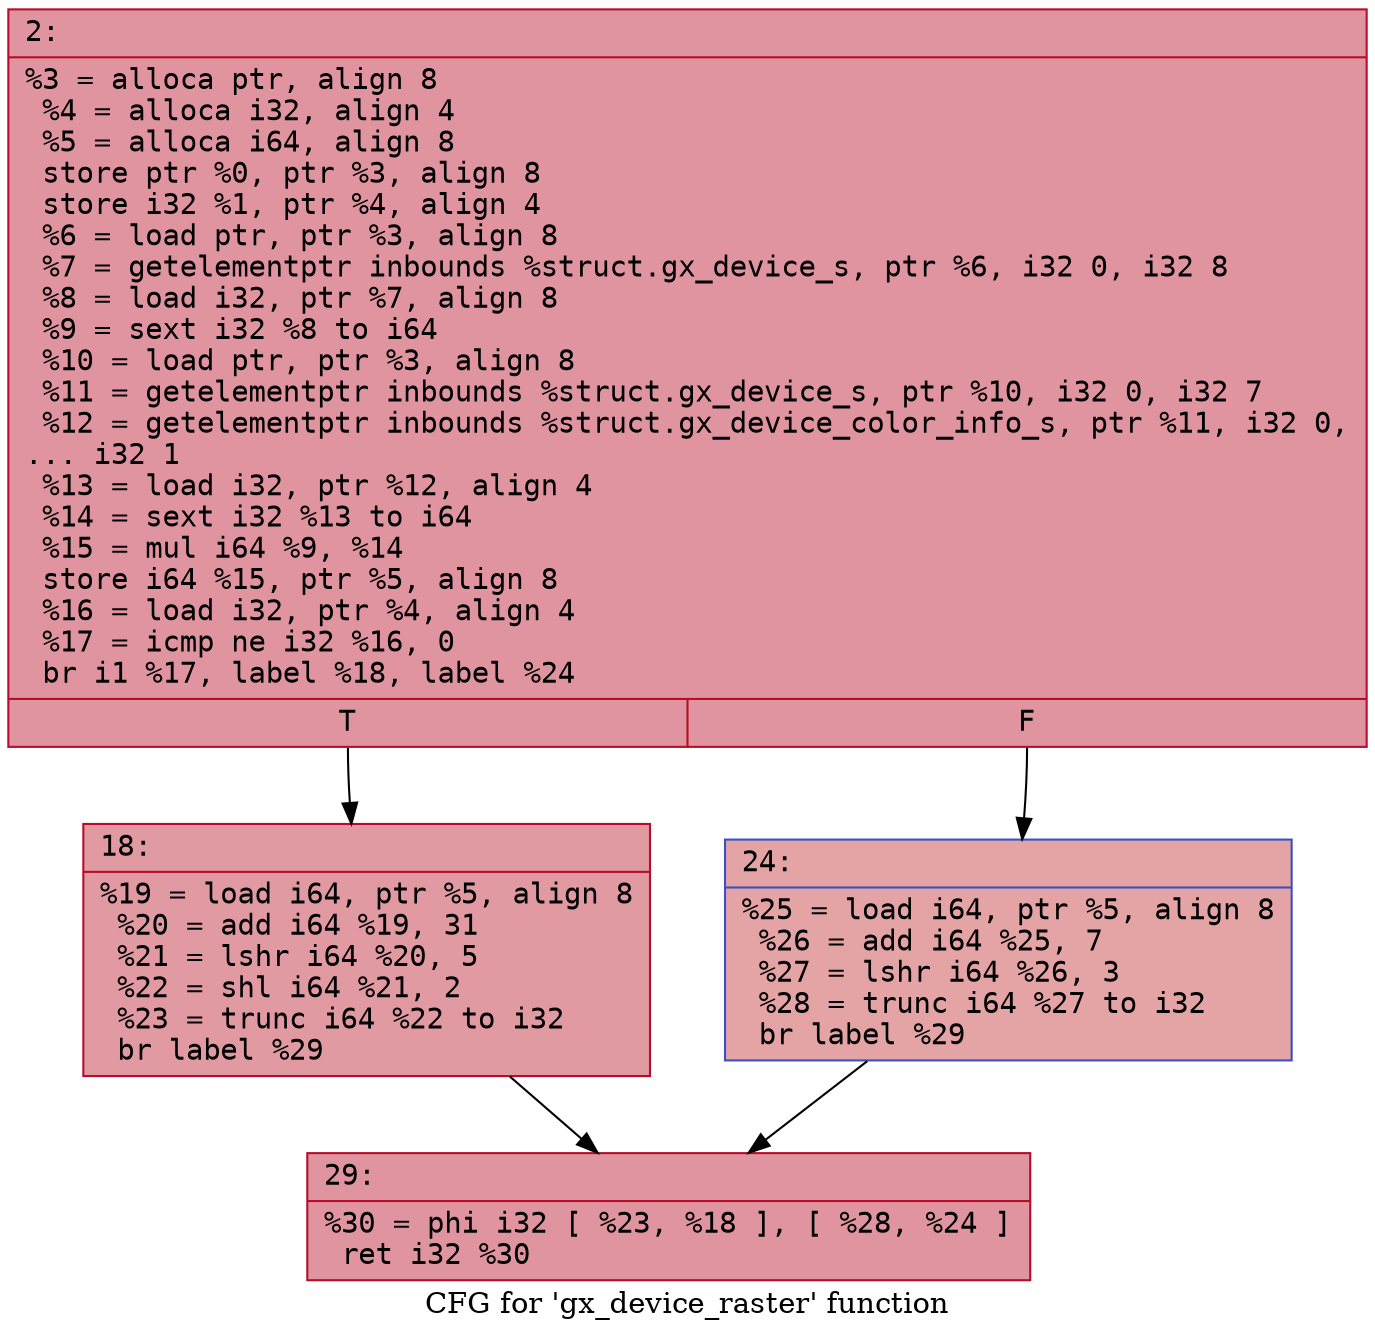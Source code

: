 digraph "CFG for 'gx_device_raster' function" {
	label="CFG for 'gx_device_raster' function";

	Node0x600001eed4f0 [shape=record,color="#b70d28ff", style=filled, fillcolor="#b70d2870" fontname="Courier",label="{2:\l|  %3 = alloca ptr, align 8\l  %4 = alloca i32, align 4\l  %5 = alloca i64, align 8\l  store ptr %0, ptr %3, align 8\l  store i32 %1, ptr %4, align 4\l  %6 = load ptr, ptr %3, align 8\l  %7 = getelementptr inbounds %struct.gx_device_s, ptr %6, i32 0, i32 8\l  %8 = load i32, ptr %7, align 8\l  %9 = sext i32 %8 to i64\l  %10 = load ptr, ptr %3, align 8\l  %11 = getelementptr inbounds %struct.gx_device_s, ptr %10, i32 0, i32 7\l  %12 = getelementptr inbounds %struct.gx_device_color_info_s, ptr %11, i32 0,\l... i32 1\l  %13 = load i32, ptr %12, align 4\l  %14 = sext i32 %13 to i64\l  %15 = mul i64 %9, %14\l  store i64 %15, ptr %5, align 8\l  %16 = load i32, ptr %4, align 4\l  %17 = icmp ne i32 %16, 0\l  br i1 %17, label %18, label %24\l|{<s0>T|<s1>F}}"];
	Node0x600001eed4f0:s0 -> Node0x600001eed540[tooltip="2 -> 18\nProbability 62.50%" ];
	Node0x600001eed4f0:s1 -> Node0x600001eed590[tooltip="2 -> 24\nProbability 37.50%" ];
	Node0x600001eed540 [shape=record,color="#b70d28ff", style=filled, fillcolor="#bb1b2c70" fontname="Courier",label="{18:\l|  %19 = load i64, ptr %5, align 8\l  %20 = add i64 %19, 31\l  %21 = lshr i64 %20, 5\l  %22 = shl i64 %21, 2\l  %23 = trunc i64 %22 to i32\l  br label %29\l}"];
	Node0x600001eed540 -> Node0x600001eed5e0[tooltip="18 -> 29\nProbability 100.00%" ];
	Node0x600001eed590 [shape=record,color="#3d50c3ff", style=filled, fillcolor="#c32e3170" fontname="Courier",label="{24:\l|  %25 = load i64, ptr %5, align 8\l  %26 = add i64 %25, 7\l  %27 = lshr i64 %26, 3\l  %28 = trunc i64 %27 to i32\l  br label %29\l}"];
	Node0x600001eed590 -> Node0x600001eed5e0[tooltip="24 -> 29\nProbability 100.00%" ];
	Node0x600001eed5e0 [shape=record,color="#b70d28ff", style=filled, fillcolor="#b70d2870" fontname="Courier",label="{29:\l|  %30 = phi i32 [ %23, %18 ], [ %28, %24 ]\l  ret i32 %30\l}"];
}
